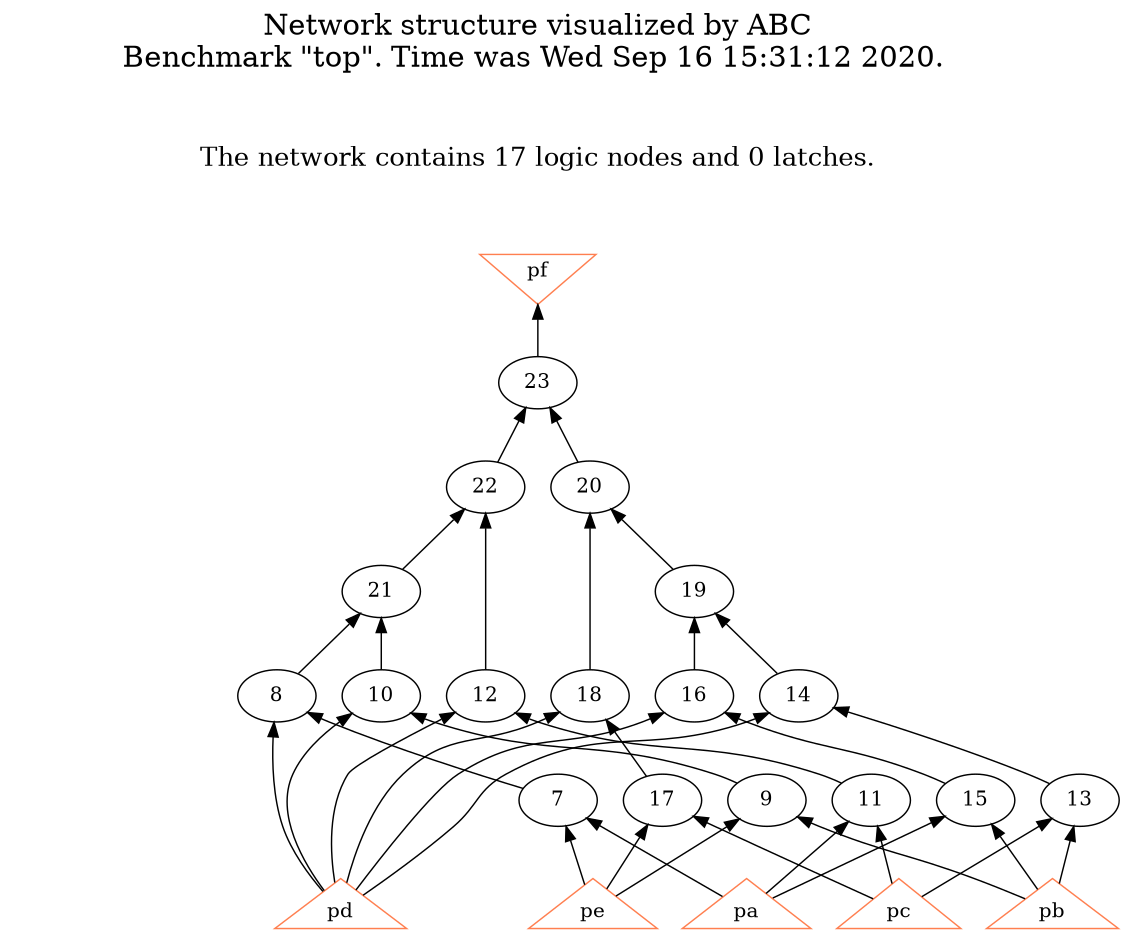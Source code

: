 # Network structure generated by ABC

digraph network {
size = "7.5,10";
center = true;
edge [dir = back];

{
  node [shape = plaintext];
  edge [style = invis];
  LevelTitle1 [label=""];
  LevelTitle2 [label=""];
  Level6 [label = ""];
  Level5 [label = ""];
  Level4 [label = ""];
  Level3 [label = ""];
  Level2 [label = ""];
  Level1 [label = ""];
  Level0 [label = ""];
  LevelTitle1 ->  LevelTitle2 ->  Level6 ->  Level5 ->  Level4 ->  Level3 ->  Level2 ->  Level1 ->  Level0;
}

{
  rank = same;
  LevelTitle1;
  title1 [shape=plaintext,
          fontsize=20,
          fontname = "Times-Roman",
          label="Network structure visualized by ABC\nBenchmark \"top\". Time was Wed Sep 16 15:31:12 2020. "
         ];
}

{
  rank = same;
  LevelTitle2;
  title2 [shape=plaintext,
          fontsize=18,
          fontname = "Times-Roman",
          label="The network contains 17 logic nodes and 0 latches.\n"
         ];
}

{
  rank = same;
  Level6;
  Node6 [label = "pf", shape = invtriangle, color = coral, fillcolor = coral];
}

{
  rank = same;
  Level5;
  Node23 [label = "23\n", shape = ellipse];
}

{
  rank = same;
  Level4;
  Node20 [label = "20\n", shape = ellipse];
  Node22 [label = "22\n", shape = ellipse];
}

{
  rank = same;
  Level3;
  Node19 [label = "19\n", shape = ellipse];
  Node21 [label = "21\n", shape = ellipse];
}

{
  rank = same;
  Level2;
  Node8 [label = "8\n", shape = ellipse];
  Node10 [label = "10\n", shape = ellipse];
  Node12 [label = "12\n", shape = ellipse];
  Node14 [label = "14\n", shape = ellipse];
  Node16 [label = "16\n", shape = ellipse];
  Node18 [label = "18\n", shape = ellipse];
}

{
  rank = same;
  Level1;
  Node7 [label = "7\n", shape = ellipse];
  Node9 [label = "9\n", shape = ellipse];
  Node11 [label = "11\n", shape = ellipse];
  Node13 [label = "13\n", shape = ellipse];
  Node15 [label = "15\n", shape = ellipse];
  Node17 [label = "17\n", shape = ellipse];
}

{
  rank = same;
  Level0;
  Node1 [label = "pa", shape = triangle, color = coral, fillcolor = coral];
  Node2 [label = "pb", shape = triangle, color = coral, fillcolor = coral];
  Node3 [label = "pc", shape = triangle, color = coral, fillcolor = coral];
  Node4 [label = "pd", shape = triangle, color = coral, fillcolor = coral];
  Node5 [label = "pe", shape = triangle, color = coral, fillcolor = coral];
}

title1 -> title2 [style = invis];
title2 -> Node6 [style = invis];
Node6 -> Node23 [style = solid];
Node7 -> Node1 [style = solid];
Node7 -> Node5 [style = solid];
Node8 -> Node4 [style = solid];
Node8 -> Node7 [style = solid];
Node9 -> Node2 [style = solid];
Node9 -> Node5 [style = solid];
Node10 -> Node4 [style = solid];
Node10 -> Node9 [style = solid];
Node11 -> Node1 [style = solid];
Node11 -> Node3 [style = solid];
Node12 -> Node4 [style = solid];
Node12 -> Node11 [style = solid];
Node13 -> Node2 [style = solid];
Node13 -> Node3 [style = solid];
Node14 -> Node4 [style = solid];
Node14 -> Node13 [style = solid];
Node15 -> Node1 [style = solid];
Node15 -> Node2 [style = solid];
Node16 -> Node4 [style = solid];
Node16 -> Node15 [style = solid];
Node17 -> Node3 [style = solid];
Node17 -> Node5 [style = solid];
Node18 -> Node4 [style = solid];
Node18 -> Node17 [style = solid];
Node19 -> Node14 [style = solid];
Node19 -> Node16 [style = solid];
Node20 -> Node18 [style = solid];
Node20 -> Node19 [style = solid];
Node21 -> Node8 [style = solid];
Node21 -> Node10 [style = solid];
Node22 -> Node12 [style = solid];
Node22 -> Node21 [style = solid];
Node23 -> Node20 [style = solid];
Node23 -> Node22 [style = solid];
}

